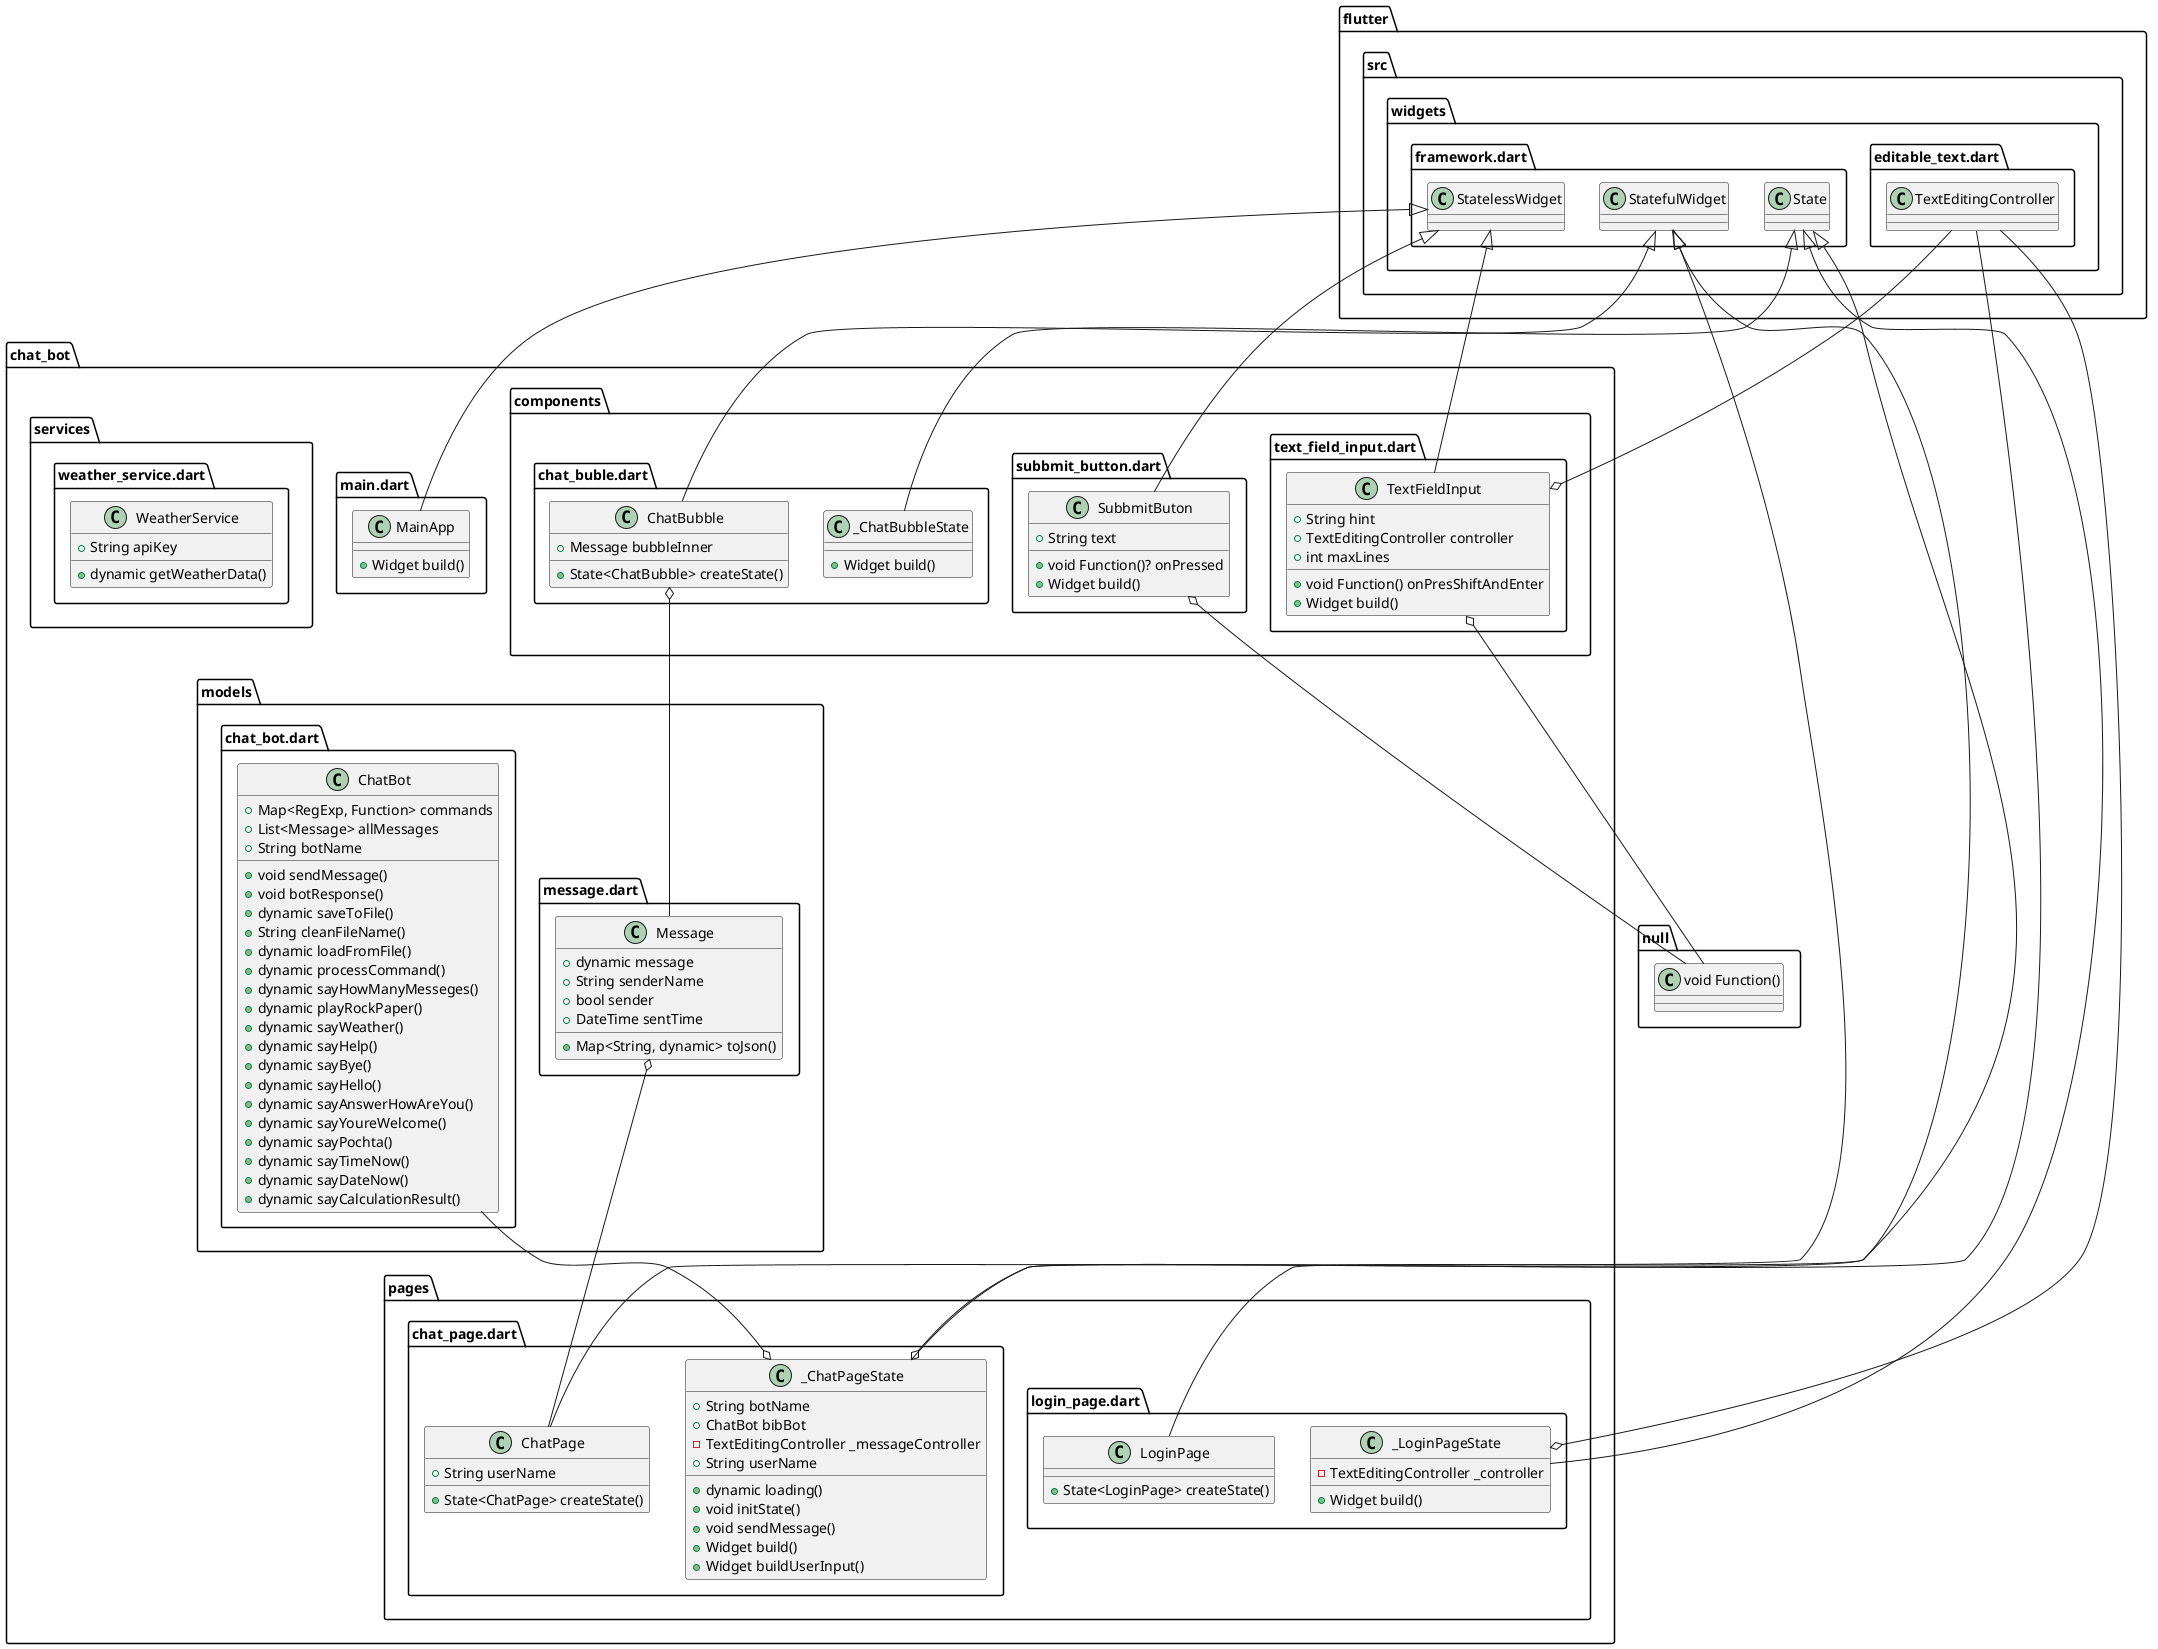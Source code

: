 @startuml ChatBot
set namespaceSeparator ::

class "chat_bot::components::chat_buble.dart::ChatBubble" {
    +Message bubbleInner
    +State<ChatBubble> createState()
}

"chat_bot::components::chat_buble.dart::ChatBubble" o-- "chat_bot::models::message.dart::Message"
"chat_bot::models::message.dart::Message" o-- "chat_bot::pages::chat_page.dart::ChatPage"
"flutter::src::widgets::framework.dart::StatefulWidget" <|-- "chat_bot::components::chat_buble.dart::ChatBubble"

class "chat_bot::components::chat_buble.dart::_ChatBubbleState" {
    +Widget build()
}

"flutter::src::widgets::framework.dart::State" <|-- "chat_bot::components::chat_buble.dart::_ChatBubbleState"

class "chat_bot::components::subbmit_button.dart::SubbmitButon" {
    +String text
    +void Function()? onPressed
    +Widget build()
}

"chat_bot::components::subbmit_button.dart::SubbmitButon" o-- "null::void Function()"
"flutter::src::widgets::framework.dart::StatelessWidget" <|-- "chat_bot::components::subbmit_button.dart::SubbmitButon"

class "chat_bot::components::text_field_input.dart::TextFieldInput" {
    +String hint
    +TextEditingController controller
    +void Function() onPresShiftAndEnter
    +int maxLines
    +Widget build()
}

"chat_bot::components::text_field_input.dart::TextFieldInput" o-- "flutter::src::widgets::editable_text.dart::TextEditingController"
"chat_bot::components::text_field_input.dart::TextFieldInput" o-- "null::void Function()"
"flutter::src::widgets::framework.dart::StatelessWidget" <|-- "chat_bot::components::text_field_input.dart::TextFieldInput"

class "chat_bot::main.dart::MainApp" {
    +Widget build()
}

"flutter::src::widgets::framework.dart::StatelessWidget" <|-- "chat_bot::main.dart::MainApp"

class "chat_bot::models::chat_bot.dart::ChatBot" {
    +Map<RegExp, Function> commands
    +List<Message> allMessages
    +String botName
    +void sendMessage()
    +void botResponse()
    +dynamic saveToFile()
    +String cleanFileName()
    +dynamic loadFromFile()
    +dynamic processCommand()
    +dynamic sayHowManyMesseges()
    +dynamic playRockPaper()
    +dynamic sayWeather()
    +dynamic sayHelp()
    +dynamic sayBye()
    +dynamic sayHello()
    +dynamic sayAnswerHowAreYou()
    +dynamic sayYoureWelcome()
    +dynamic sayPochta()
    +dynamic sayTimeNow()
    +dynamic sayDateNow()
    +dynamic sayCalculationResult()
}

class "chat_bot::models::message.dart::Message" {
    +dynamic message
    +String senderName
    +bool sender
    +DateTime sentTime
    +Map<String, dynamic> toJson()
}

class "chat_bot::pages::chat_page.dart::ChatPage" {
    +String userName
    +State<ChatPage> createState()
}

"flutter::src::widgets::framework.dart::StatefulWidget" <|-- "chat_bot::pages::chat_page.dart::ChatPage"

class "chat_bot::pages::chat_page.dart::_ChatPageState" {
    +String botName
    +ChatBot bibBot
    -TextEditingController _messageController
    +String userName
    +dynamic loading()
    +void initState()
    +void sendMessage()
    +Widget build()
    +Widget buildUserInput()
}

"chat_bot::pages::chat_page.dart::_ChatPageState" o-- "chat_bot::models::chat_bot.dart::ChatBot"
"chat_bot::pages::chat_page.dart::_ChatPageState" o-- "flutter::src::widgets::editable_text.dart::TextEditingController"
"flutter::src::widgets::framework.dart::State" <|-- "chat_bot::pages::chat_page.dart::_ChatPageState"

class "chat_bot::pages::login_page.dart::LoginPage" {
    +State<LoginPage> createState()
}

"flutter::src::widgets::framework.dart::StatefulWidget" <|-- "chat_bot::pages::login_page.dart::LoginPage"

class "chat_bot::pages::login_page.dart::_LoginPageState" {
    -TextEditingController _controller
    +Widget build()
}

"chat_bot::pages::login_page.dart::_LoginPageState" o-- "flutter::src::widgets::editable_text.dart::TextEditingController"
"flutter::src::widgets::framework.dart::State" <|-- "chat_bot::pages::login_page.dart::_LoginPageState"

class "chat_bot::services::weather_service.dart::WeatherService" {
    +String apiKey
    +dynamic getWeatherData()
}


@enduml